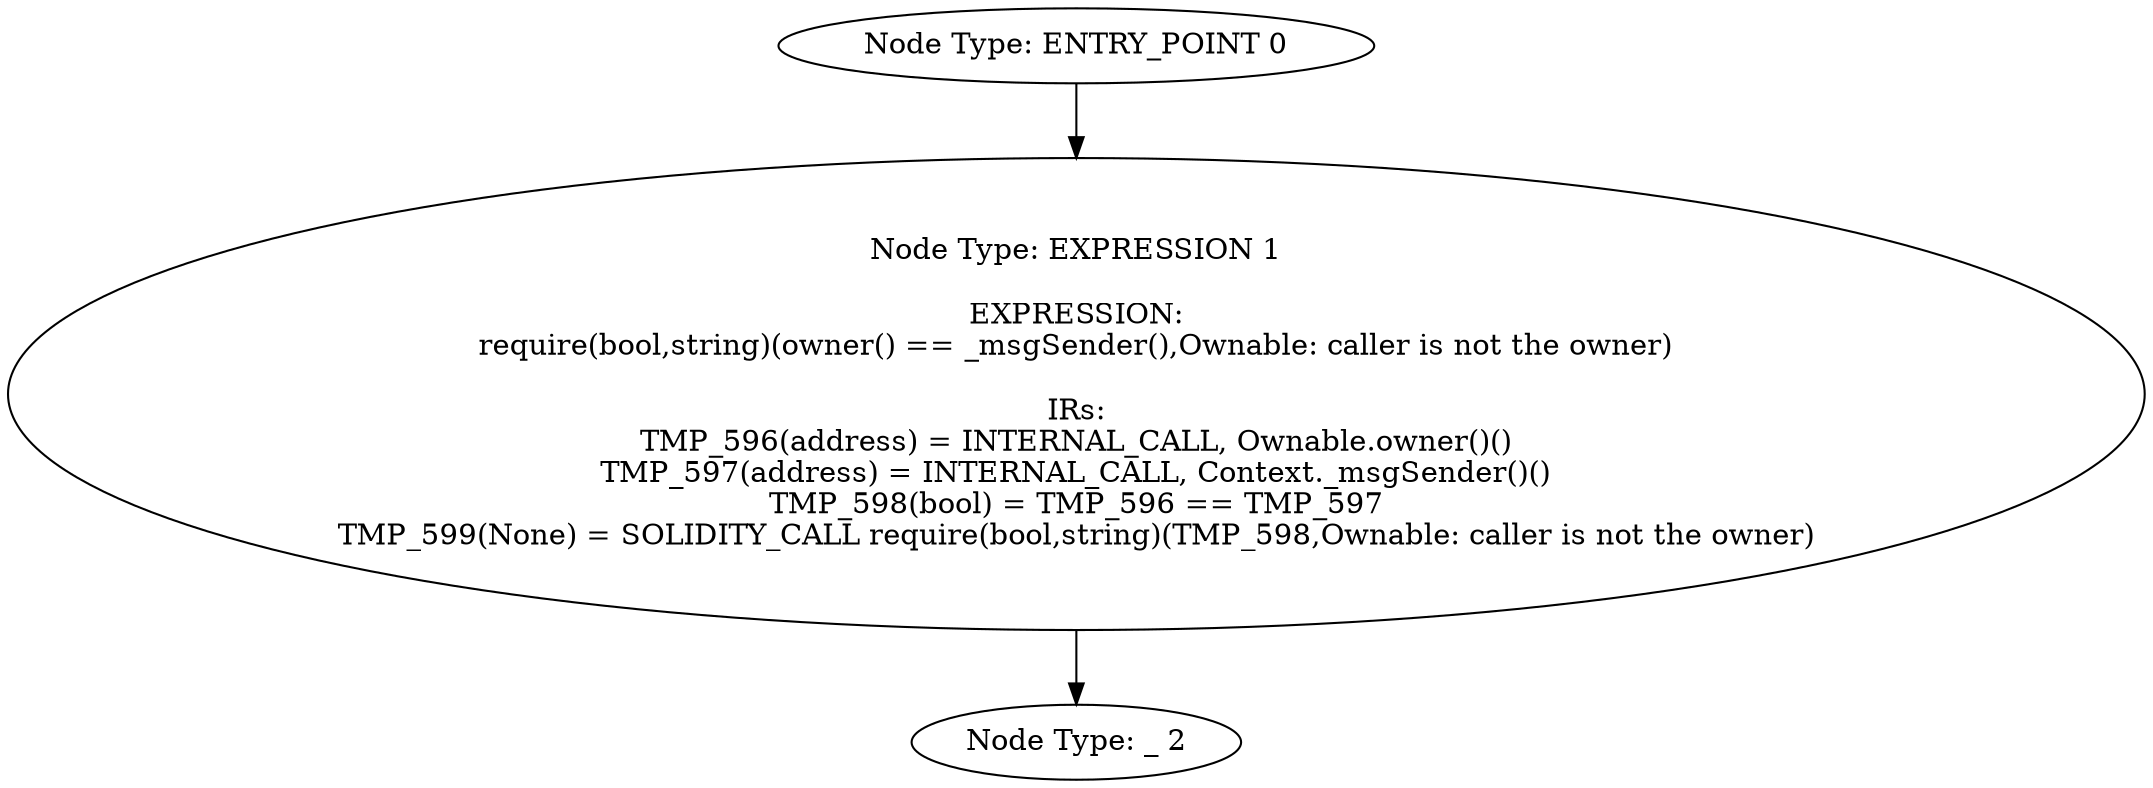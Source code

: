 digraph{
0[label="Node Type: ENTRY_POINT 0
"];
0->1;
1[label="Node Type: EXPRESSION 1

EXPRESSION:
require(bool,string)(owner() == _msgSender(),Ownable: caller is not the owner)

IRs:
TMP_596(address) = INTERNAL_CALL, Ownable.owner()()
TMP_597(address) = INTERNAL_CALL, Context._msgSender()()
TMP_598(bool) = TMP_596 == TMP_597
TMP_599(None) = SOLIDITY_CALL require(bool,string)(TMP_598,Ownable: caller is not the owner)"];
1->2;
2[label="Node Type: _ 2
"];
}
